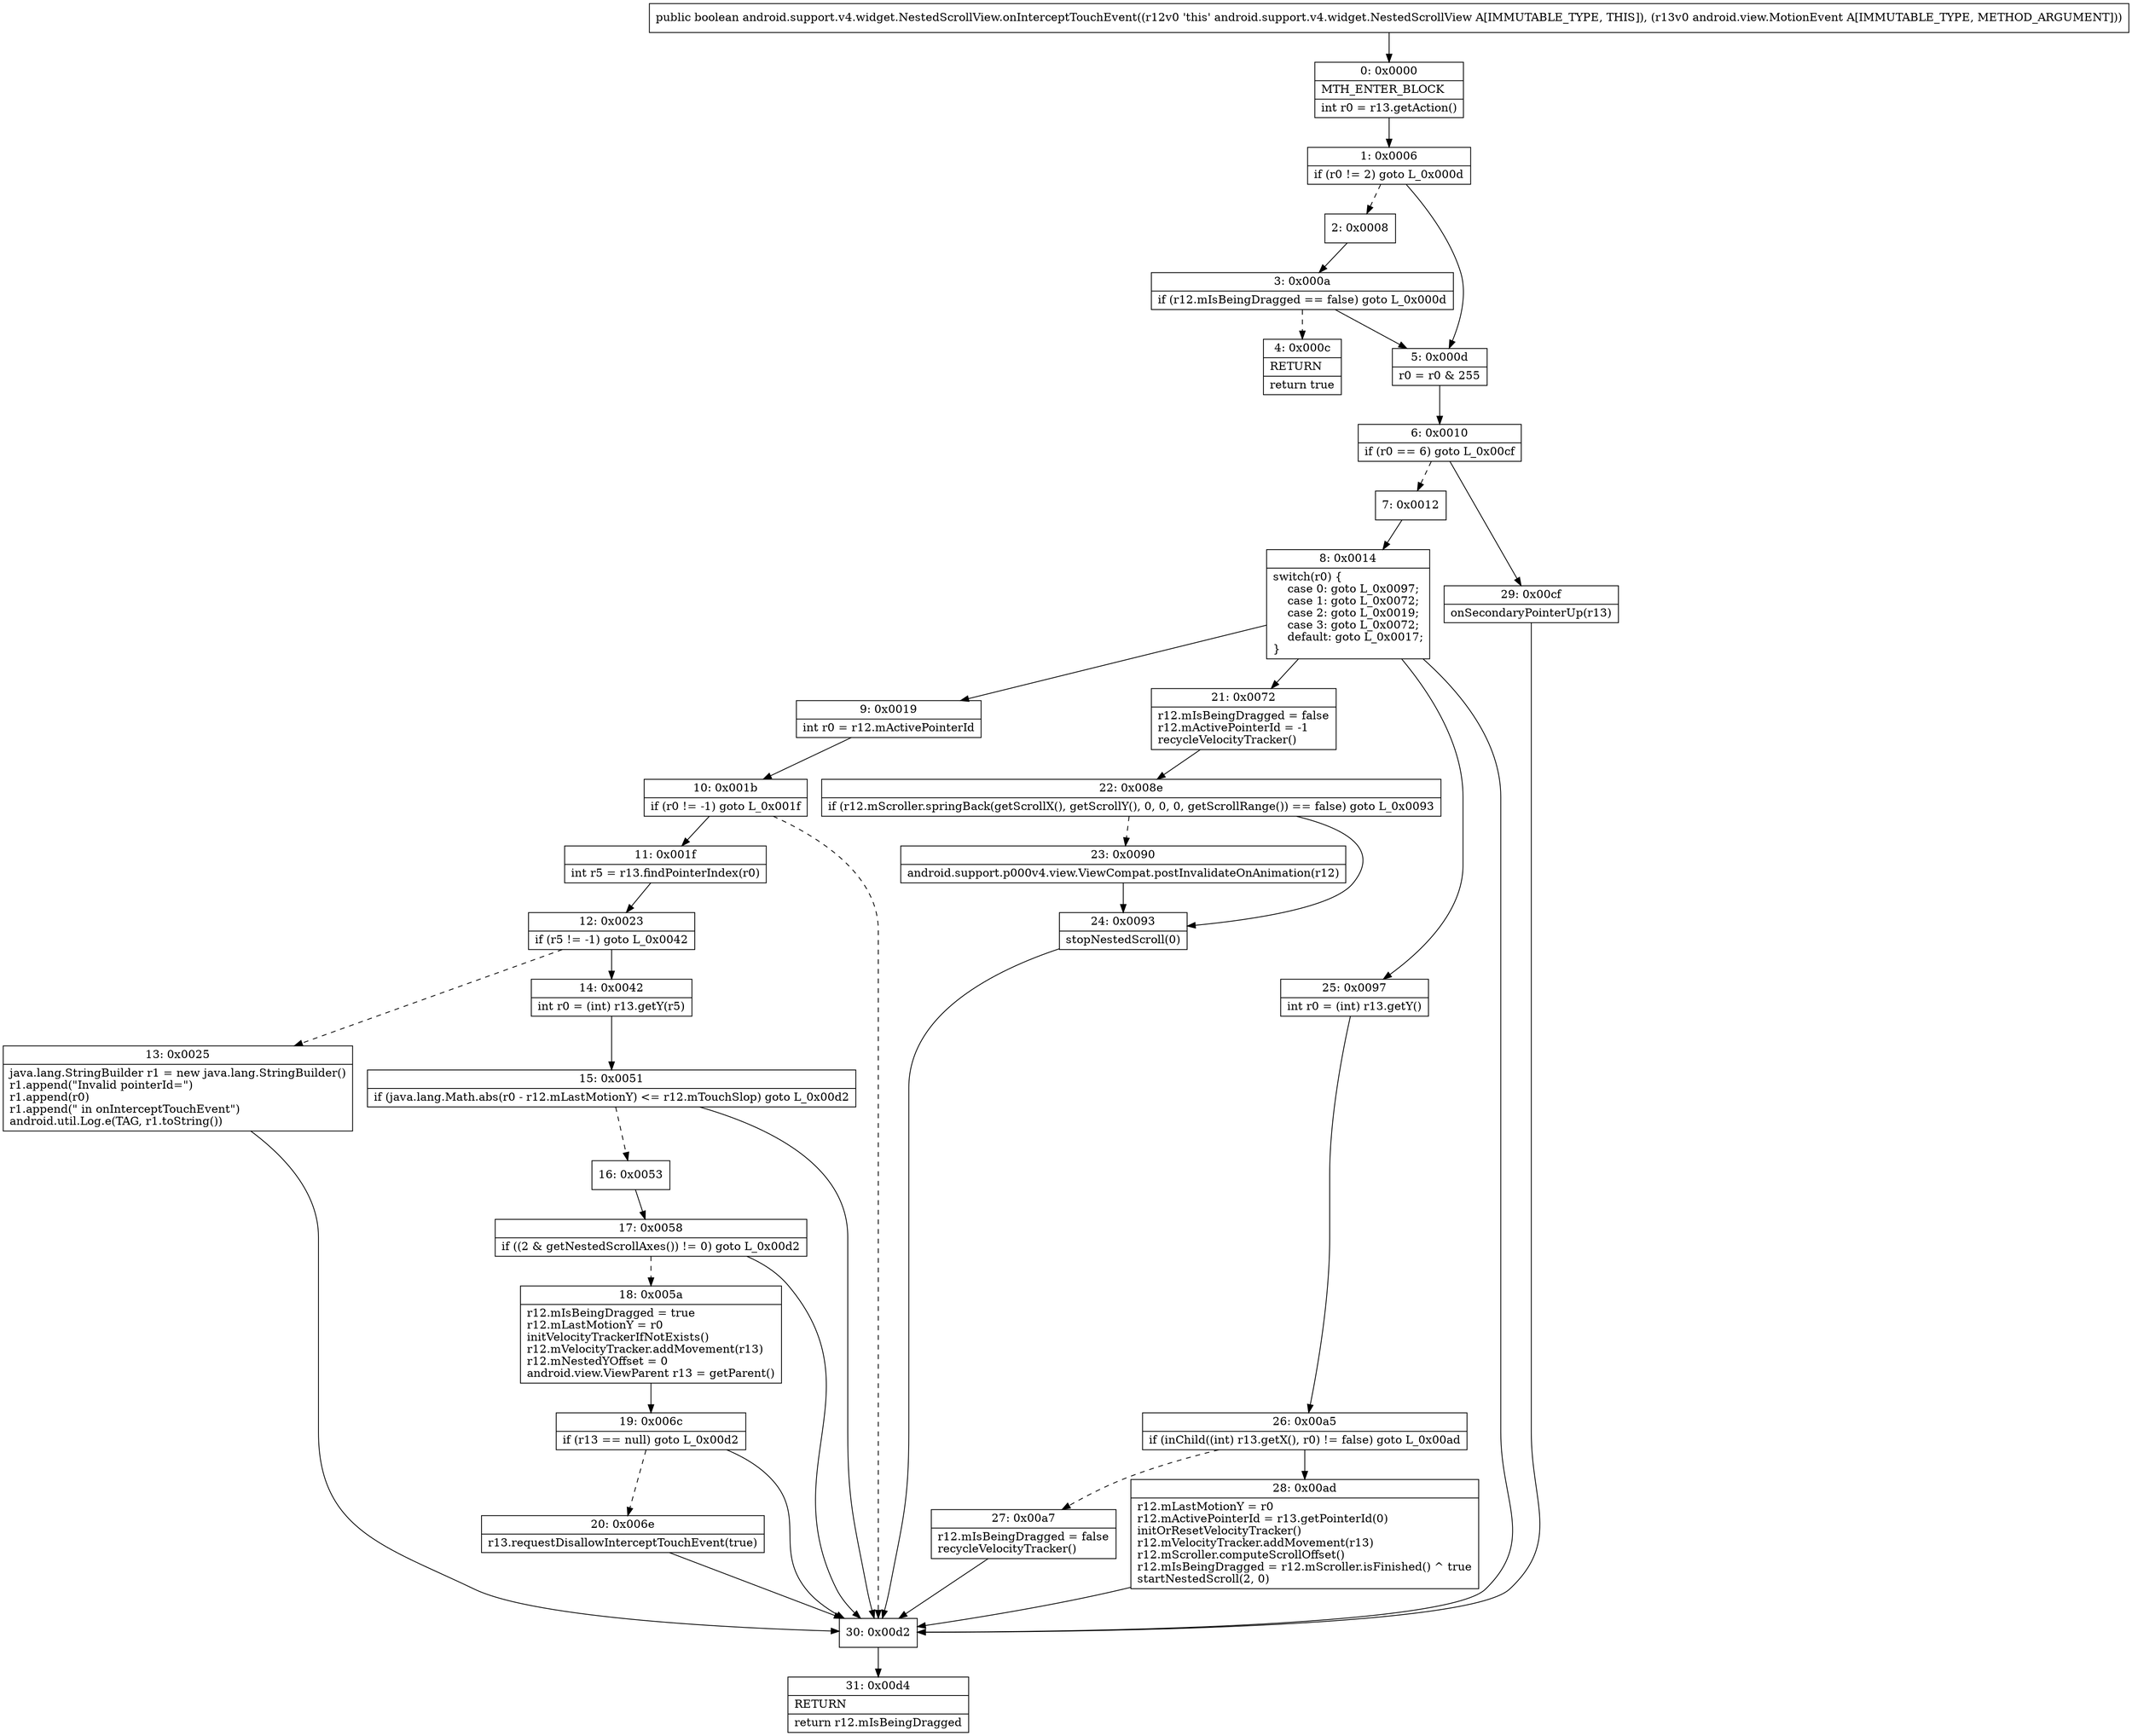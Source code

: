digraph "CFG forandroid.support.v4.widget.NestedScrollView.onInterceptTouchEvent(Landroid\/view\/MotionEvent;)Z" {
Node_0 [shape=record,label="{0\:\ 0x0000|MTH_ENTER_BLOCK\l|int r0 = r13.getAction()\l}"];
Node_1 [shape=record,label="{1\:\ 0x0006|if (r0 != 2) goto L_0x000d\l}"];
Node_2 [shape=record,label="{2\:\ 0x0008}"];
Node_3 [shape=record,label="{3\:\ 0x000a|if (r12.mIsBeingDragged == false) goto L_0x000d\l}"];
Node_4 [shape=record,label="{4\:\ 0x000c|RETURN\l|return true\l}"];
Node_5 [shape=record,label="{5\:\ 0x000d|r0 = r0 & 255\l}"];
Node_6 [shape=record,label="{6\:\ 0x0010|if (r0 == 6) goto L_0x00cf\l}"];
Node_7 [shape=record,label="{7\:\ 0x0012}"];
Node_8 [shape=record,label="{8\:\ 0x0014|switch(r0) \{\l    case 0: goto L_0x0097;\l    case 1: goto L_0x0072;\l    case 2: goto L_0x0019;\l    case 3: goto L_0x0072;\l    default: goto L_0x0017;\l\}\l}"];
Node_9 [shape=record,label="{9\:\ 0x0019|int r0 = r12.mActivePointerId\l}"];
Node_10 [shape=record,label="{10\:\ 0x001b|if (r0 != \-1) goto L_0x001f\l}"];
Node_11 [shape=record,label="{11\:\ 0x001f|int r5 = r13.findPointerIndex(r0)\l}"];
Node_12 [shape=record,label="{12\:\ 0x0023|if (r5 != \-1) goto L_0x0042\l}"];
Node_13 [shape=record,label="{13\:\ 0x0025|java.lang.StringBuilder r1 = new java.lang.StringBuilder()\lr1.append(\"Invalid pointerId=\")\lr1.append(r0)\lr1.append(\" in onInterceptTouchEvent\")\landroid.util.Log.e(TAG, r1.toString())\l}"];
Node_14 [shape=record,label="{14\:\ 0x0042|int r0 = (int) r13.getY(r5)\l}"];
Node_15 [shape=record,label="{15\:\ 0x0051|if (java.lang.Math.abs(r0 \- r12.mLastMotionY) \<= r12.mTouchSlop) goto L_0x00d2\l}"];
Node_16 [shape=record,label="{16\:\ 0x0053}"];
Node_17 [shape=record,label="{17\:\ 0x0058|if ((2 & getNestedScrollAxes()) != 0) goto L_0x00d2\l}"];
Node_18 [shape=record,label="{18\:\ 0x005a|r12.mIsBeingDragged = true\lr12.mLastMotionY = r0\linitVelocityTrackerIfNotExists()\lr12.mVelocityTracker.addMovement(r13)\lr12.mNestedYOffset = 0\landroid.view.ViewParent r13 = getParent()\l}"];
Node_19 [shape=record,label="{19\:\ 0x006c|if (r13 == null) goto L_0x00d2\l}"];
Node_20 [shape=record,label="{20\:\ 0x006e|r13.requestDisallowInterceptTouchEvent(true)\l}"];
Node_21 [shape=record,label="{21\:\ 0x0072|r12.mIsBeingDragged = false\lr12.mActivePointerId = \-1\lrecycleVelocityTracker()\l}"];
Node_22 [shape=record,label="{22\:\ 0x008e|if (r12.mScroller.springBack(getScrollX(), getScrollY(), 0, 0, 0, getScrollRange()) == false) goto L_0x0093\l}"];
Node_23 [shape=record,label="{23\:\ 0x0090|android.support.p000v4.view.ViewCompat.postInvalidateOnAnimation(r12)\l}"];
Node_24 [shape=record,label="{24\:\ 0x0093|stopNestedScroll(0)\l}"];
Node_25 [shape=record,label="{25\:\ 0x0097|int r0 = (int) r13.getY()\l}"];
Node_26 [shape=record,label="{26\:\ 0x00a5|if (inChild((int) r13.getX(), r0) != false) goto L_0x00ad\l}"];
Node_27 [shape=record,label="{27\:\ 0x00a7|r12.mIsBeingDragged = false\lrecycleVelocityTracker()\l}"];
Node_28 [shape=record,label="{28\:\ 0x00ad|r12.mLastMotionY = r0\lr12.mActivePointerId = r13.getPointerId(0)\linitOrResetVelocityTracker()\lr12.mVelocityTracker.addMovement(r13)\lr12.mScroller.computeScrollOffset()\lr12.mIsBeingDragged = r12.mScroller.isFinished() ^ true\lstartNestedScroll(2, 0)\l}"];
Node_29 [shape=record,label="{29\:\ 0x00cf|onSecondaryPointerUp(r13)\l}"];
Node_30 [shape=record,label="{30\:\ 0x00d2}"];
Node_31 [shape=record,label="{31\:\ 0x00d4|RETURN\l|return r12.mIsBeingDragged\l}"];
MethodNode[shape=record,label="{public boolean android.support.v4.widget.NestedScrollView.onInterceptTouchEvent((r12v0 'this' android.support.v4.widget.NestedScrollView A[IMMUTABLE_TYPE, THIS]), (r13v0 android.view.MotionEvent A[IMMUTABLE_TYPE, METHOD_ARGUMENT])) }"];
MethodNode -> Node_0;
Node_0 -> Node_1;
Node_1 -> Node_2[style=dashed];
Node_1 -> Node_5;
Node_2 -> Node_3;
Node_3 -> Node_4[style=dashed];
Node_3 -> Node_5;
Node_5 -> Node_6;
Node_6 -> Node_7[style=dashed];
Node_6 -> Node_29;
Node_7 -> Node_8;
Node_8 -> Node_9;
Node_8 -> Node_21;
Node_8 -> Node_25;
Node_8 -> Node_30;
Node_9 -> Node_10;
Node_10 -> Node_11;
Node_10 -> Node_30[style=dashed];
Node_11 -> Node_12;
Node_12 -> Node_13[style=dashed];
Node_12 -> Node_14;
Node_13 -> Node_30;
Node_14 -> Node_15;
Node_15 -> Node_16[style=dashed];
Node_15 -> Node_30;
Node_16 -> Node_17;
Node_17 -> Node_18[style=dashed];
Node_17 -> Node_30;
Node_18 -> Node_19;
Node_19 -> Node_20[style=dashed];
Node_19 -> Node_30;
Node_20 -> Node_30;
Node_21 -> Node_22;
Node_22 -> Node_23[style=dashed];
Node_22 -> Node_24;
Node_23 -> Node_24;
Node_24 -> Node_30;
Node_25 -> Node_26;
Node_26 -> Node_27[style=dashed];
Node_26 -> Node_28;
Node_27 -> Node_30;
Node_28 -> Node_30;
Node_29 -> Node_30;
Node_30 -> Node_31;
}

